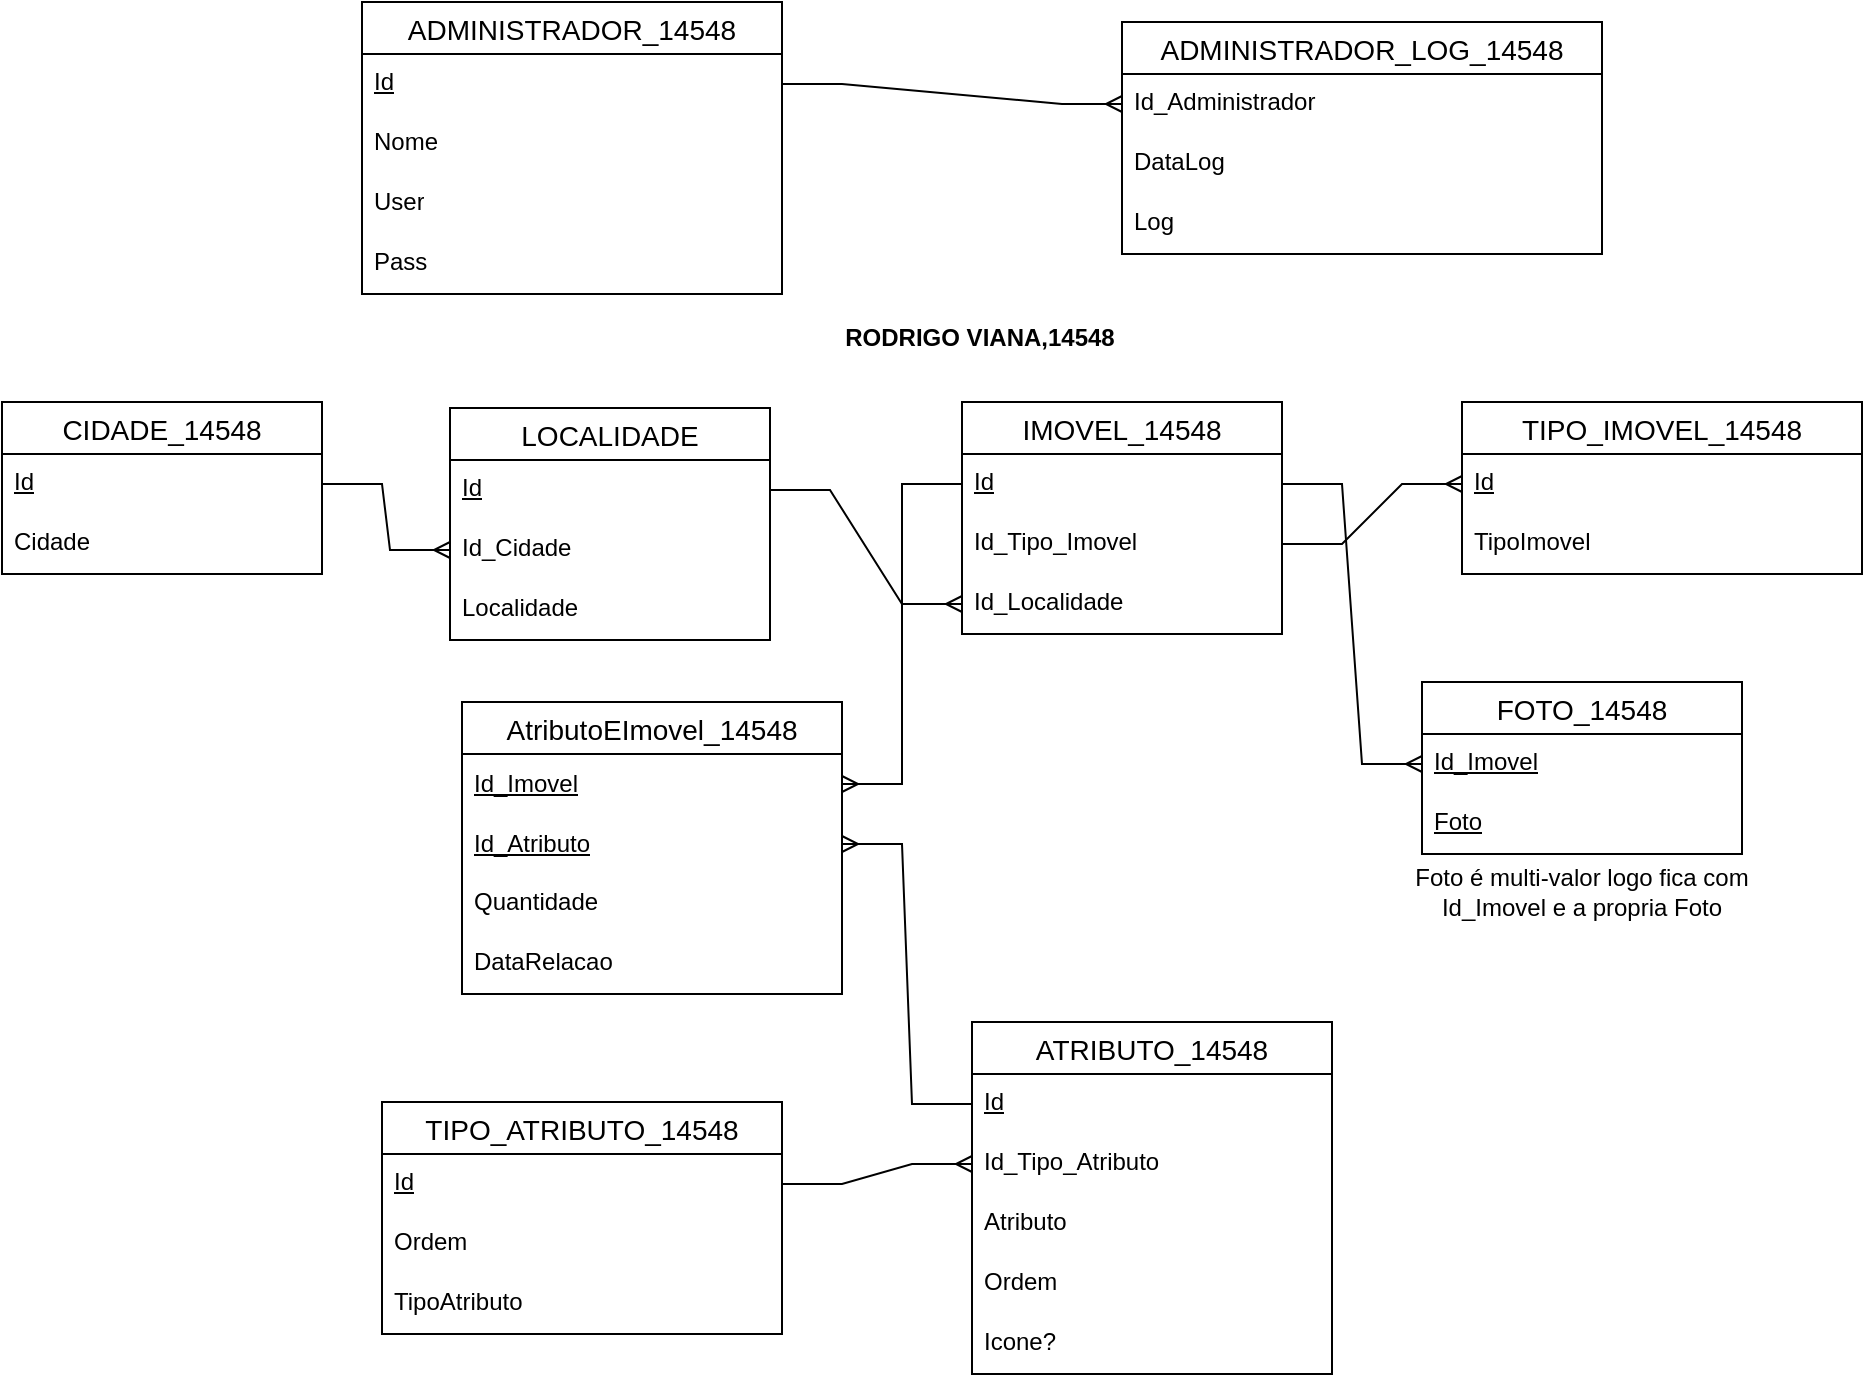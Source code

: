 <mxfile version="24.8.2">
  <diagram name="Página-1" id="7IW_tCpL7wvStLJFSC3Q">
    <mxGraphModel dx="1194" dy="698" grid="1" gridSize="10" guides="1" tooltips="1" connect="1" arrows="1" fold="1" page="1" pageScale="1" pageWidth="827" pageHeight="1169" math="0" shadow="0">
      <root>
        <mxCell id="0" />
        <mxCell id="1" parent="0" />
        <mxCell id="s3CSfUdLFzx7KJfcQNY6-1" value="LOCALIDADE" style="swimlane;fontStyle=0;childLayout=stackLayout;horizontal=1;startSize=26;horizontalStack=0;resizeParent=1;resizeParentMax=0;resizeLast=0;collapsible=1;marginBottom=0;align=center;fontSize=14;" parent="1" vertex="1">
          <mxGeometry x="504" y="223" width="160" height="116" as="geometry" />
        </mxCell>
        <mxCell id="s3CSfUdLFzx7KJfcQNY6-2" value="Id" style="text;strokeColor=none;fillColor=none;spacingLeft=4;spacingRight=4;overflow=hidden;rotatable=0;points=[[0,0.5],[1,0.5]];portConstraint=eastwest;fontSize=12;whiteSpace=wrap;html=1;fontStyle=4" parent="s3CSfUdLFzx7KJfcQNY6-1" vertex="1">
          <mxGeometry y="26" width="160" height="30" as="geometry" />
        </mxCell>
        <mxCell id="s3CSfUdLFzx7KJfcQNY6-3" value="Id_Cidade" style="text;strokeColor=none;fillColor=none;spacingLeft=4;spacingRight=4;overflow=hidden;rotatable=0;points=[[0,0.5],[1,0.5]];portConstraint=eastwest;fontSize=12;whiteSpace=wrap;html=1;" parent="s3CSfUdLFzx7KJfcQNY6-1" vertex="1">
          <mxGeometry y="56" width="160" height="30" as="geometry" />
        </mxCell>
        <mxCell id="s3CSfUdLFzx7KJfcQNY6-4" value="Localidade" style="text;strokeColor=none;fillColor=none;spacingLeft=4;spacingRight=4;overflow=hidden;rotatable=0;points=[[0,0.5],[1,0.5]];portConstraint=eastwest;fontSize=12;whiteSpace=wrap;html=1;" parent="s3CSfUdLFzx7KJfcQNY6-1" vertex="1">
          <mxGeometry y="86" width="160" height="30" as="geometry" />
        </mxCell>
        <mxCell id="s3CSfUdLFzx7KJfcQNY6-5" value="IMOVEL_14548" style="swimlane;fontStyle=0;childLayout=stackLayout;horizontal=1;startSize=26;horizontalStack=0;resizeParent=1;resizeParentMax=0;resizeLast=0;collapsible=1;marginBottom=0;align=center;fontSize=14;" parent="1" vertex="1">
          <mxGeometry x="760" y="220" width="160" height="116" as="geometry" />
        </mxCell>
        <mxCell id="s3CSfUdLFzx7KJfcQNY6-6" value="Id" style="text;strokeColor=none;fillColor=none;spacingLeft=4;spacingRight=4;overflow=hidden;rotatable=0;points=[[0,0.5],[1,0.5]];portConstraint=eastwest;fontSize=12;whiteSpace=wrap;html=1;fontStyle=4" parent="s3CSfUdLFzx7KJfcQNY6-5" vertex="1">
          <mxGeometry y="26" width="160" height="30" as="geometry" />
        </mxCell>
        <mxCell id="s3CSfUdLFzx7KJfcQNY6-7" value="Id_Tipo_Imovel" style="text;strokeColor=none;fillColor=none;spacingLeft=4;spacingRight=4;overflow=hidden;rotatable=0;points=[[0,0.5],[1,0.5]];portConstraint=eastwest;fontSize=12;whiteSpace=wrap;html=1;" parent="s3CSfUdLFzx7KJfcQNY6-5" vertex="1">
          <mxGeometry y="56" width="160" height="30" as="geometry" />
        </mxCell>
        <mxCell id="s3CSfUdLFzx7KJfcQNY6-8" value="Id_Localidade" style="text;strokeColor=none;fillColor=none;spacingLeft=4;spacingRight=4;overflow=hidden;rotatable=0;points=[[0,0.5],[1,0.5]];portConstraint=eastwest;fontSize=12;whiteSpace=wrap;html=1;" parent="s3CSfUdLFzx7KJfcQNY6-5" vertex="1">
          <mxGeometry y="86" width="160" height="30" as="geometry" />
        </mxCell>
        <mxCell id="s3CSfUdLFzx7KJfcQNY6-9" value="CIDADE_14548" style="swimlane;fontStyle=0;childLayout=stackLayout;horizontal=1;startSize=26;horizontalStack=0;resizeParent=1;resizeParentMax=0;resizeLast=0;collapsible=1;marginBottom=0;align=center;fontSize=14;" parent="1" vertex="1">
          <mxGeometry x="280" y="220" width="160" height="86" as="geometry" />
        </mxCell>
        <mxCell id="s3CSfUdLFzx7KJfcQNY6-10" value="Id" style="text;strokeColor=none;fillColor=none;spacingLeft=4;spacingRight=4;overflow=hidden;rotatable=0;points=[[0,0.5],[1,0.5]];portConstraint=eastwest;fontSize=12;whiteSpace=wrap;html=1;fontStyle=4" parent="s3CSfUdLFzx7KJfcQNY6-9" vertex="1">
          <mxGeometry y="26" width="160" height="30" as="geometry" />
        </mxCell>
        <mxCell id="s3CSfUdLFzx7KJfcQNY6-11" value="Cidade" style="text;strokeColor=none;fillColor=none;spacingLeft=4;spacingRight=4;overflow=hidden;rotatable=0;points=[[0,0.5],[1,0.5]];portConstraint=eastwest;fontSize=12;whiteSpace=wrap;html=1;" parent="s3CSfUdLFzx7KJfcQNY6-9" vertex="1">
          <mxGeometry y="56" width="160" height="30" as="geometry" />
        </mxCell>
        <mxCell id="s3CSfUdLFzx7KJfcQNY6-13" value="ADMINISTRADOR_14548" style="swimlane;fontStyle=0;childLayout=stackLayout;horizontal=1;startSize=26;horizontalStack=0;resizeParent=1;resizeParentMax=0;resizeLast=0;collapsible=1;marginBottom=0;align=center;fontSize=14;" parent="1" vertex="1">
          <mxGeometry x="460" y="20" width="210" height="146" as="geometry" />
        </mxCell>
        <mxCell id="s3CSfUdLFzx7KJfcQNY6-15" value="Id" style="text;strokeColor=none;fillColor=none;spacingLeft=4;spacingRight=4;overflow=hidden;rotatable=0;points=[[0,0.5],[1,0.5]];portConstraint=eastwest;fontSize=12;whiteSpace=wrap;html=1;fontStyle=4" parent="s3CSfUdLFzx7KJfcQNY6-13" vertex="1">
          <mxGeometry y="26" width="210" height="30" as="geometry" />
        </mxCell>
        <mxCell id="s3CSfUdLFzx7KJfcQNY6-16" value="Nome" style="text;strokeColor=none;fillColor=none;spacingLeft=4;spacingRight=4;overflow=hidden;rotatable=0;points=[[0,0.5],[1,0.5]];portConstraint=eastwest;fontSize=12;whiteSpace=wrap;html=1;" parent="s3CSfUdLFzx7KJfcQNY6-13" vertex="1">
          <mxGeometry y="56" width="210" height="30" as="geometry" />
        </mxCell>
        <mxCell id="s3CSfUdLFzx7KJfcQNY6-50" value="User" style="text;strokeColor=none;fillColor=none;spacingLeft=4;spacingRight=4;overflow=hidden;rotatable=0;points=[[0,0.5],[1,0.5]];portConstraint=eastwest;fontSize=12;whiteSpace=wrap;html=1;" parent="s3CSfUdLFzx7KJfcQNY6-13" vertex="1">
          <mxGeometry y="86" width="210" height="30" as="geometry" />
        </mxCell>
        <mxCell id="s3CSfUdLFzx7KJfcQNY6-51" value="Pass" style="text;strokeColor=none;fillColor=none;spacingLeft=4;spacingRight=4;overflow=hidden;rotatable=0;points=[[0,0.5],[1,0.5]];portConstraint=eastwest;fontSize=12;whiteSpace=wrap;html=1;" parent="s3CSfUdLFzx7KJfcQNY6-13" vertex="1">
          <mxGeometry y="116" width="210" height="30" as="geometry" />
        </mxCell>
        <mxCell id="s3CSfUdLFzx7KJfcQNY6-17" value="ADMINISTRADOR_LOG_14548" style="swimlane;fontStyle=0;childLayout=stackLayout;horizontal=1;startSize=26;horizontalStack=0;resizeParent=1;resizeParentMax=0;resizeLast=0;collapsible=1;marginBottom=0;align=center;fontSize=14;" parent="1" vertex="1">
          <mxGeometry x="840" y="30" width="240" height="116" as="geometry" />
        </mxCell>
        <mxCell id="s3CSfUdLFzx7KJfcQNY6-18" value="Id_Administrador" style="text;strokeColor=none;fillColor=none;spacingLeft=4;spacingRight=4;overflow=hidden;rotatable=0;points=[[0,0.5],[1,0.5]];portConstraint=eastwest;fontSize=12;whiteSpace=wrap;html=1;fontStyle=0" parent="s3CSfUdLFzx7KJfcQNY6-17" vertex="1">
          <mxGeometry y="26" width="240" height="30" as="geometry" />
        </mxCell>
        <mxCell id="s3CSfUdLFzx7KJfcQNY6-19" value="DataLog" style="text;strokeColor=none;fillColor=none;spacingLeft=4;spacingRight=4;overflow=hidden;rotatable=0;points=[[0,0.5],[1,0.5]];portConstraint=eastwest;fontSize=12;whiteSpace=wrap;html=1;" parent="s3CSfUdLFzx7KJfcQNY6-17" vertex="1">
          <mxGeometry y="56" width="240" height="30" as="geometry" />
        </mxCell>
        <mxCell id="s3CSfUdLFzx7KJfcQNY6-20" value="Log" style="text;strokeColor=none;fillColor=none;spacingLeft=4;spacingRight=4;overflow=hidden;rotatable=0;points=[[0,0.5],[1,0.5]];portConstraint=eastwest;fontSize=12;whiteSpace=wrap;html=1;" parent="s3CSfUdLFzx7KJfcQNY6-17" vertex="1">
          <mxGeometry y="86" width="240" height="30" as="geometry" />
        </mxCell>
        <mxCell id="s3CSfUdLFzx7KJfcQNY6-21" value="ATRIBUTO_14548" style="swimlane;fontStyle=0;childLayout=stackLayout;horizontal=1;startSize=26;horizontalStack=0;resizeParent=1;resizeParentMax=0;resizeLast=0;collapsible=1;marginBottom=0;align=center;fontSize=14;" parent="1" vertex="1">
          <mxGeometry x="765" y="530" width="180" height="176" as="geometry" />
        </mxCell>
        <mxCell id="s3CSfUdLFzx7KJfcQNY6-22" value="Id" style="text;strokeColor=none;fillColor=none;spacingLeft=4;spacingRight=4;overflow=hidden;rotatable=0;points=[[0,0.5],[1,0.5]];portConstraint=eastwest;fontSize=12;whiteSpace=wrap;html=1;fontStyle=4" parent="s3CSfUdLFzx7KJfcQNY6-21" vertex="1">
          <mxGeometry y="26" width="180" height="30" as="geometry" />
        </mxCell>
        <mxCell id="s3CSfUdLFzx7KJfcQNY6-53" value="Id_Tipo_Atributo" style="text;strokeColor=none;fillColor=none;spacingLeft=4;spacingRight=4;overflow=hidden;rotatable=0;points=[[0,0.5],[1,0.5]];portConstraint=eastwest;fontSize=12;whiteSpace=wrap;html=1;" parent="s3CSfUdLFzx7KJfcQNY6-21" vertex="1">
          <mxGeometry y="56" width="180" height="30" as="geometry" />
        </mxCell>
        <mxCell id="s3CSfUdLFzx7KJfcQNY6-23" value="Atributo" style="text;strokeColor=none;fillColor=none;spacingLeft=4;spacingRight=4;overflow=hidden;rotatable=0;points=[[0,0.5],[1,0.5]];portConstraint=eastwest;fontSize=12;whiteSpace=wrap;html=1;" parent="s3CSfUdLFzx7KJfcQNY6-21" vertex="1">
          <mxGeometry y="86" width="180" height="30" as="geometry" />
        </mxCell>
        <mxCell id="s3CSfUdLFzx7KJfcQNY6-24" value="Ordem" style="text;strokeColor=none;fillColor=none;spacingLeft=4;spacingRight=4;overflow=hidden;rotatable=0;points=[[0,0.5],[1,0.5]];portConstraint=eastwest;fontSize=12;whiteSpace=wrap;html=1;" parent="s3CSfUdLFzx7KJfcQNY6-21" vertex="1">
          <mxGeometry y="116" width="180" height="30" as="geometry" />
        </mxCell>
        <mxCell id="s3CSfUdLFzx7KJfcQNY6-52" value="Icone?" style="text;strokeColor=none;fillColor=none;spacingLeft=4;spacingRight=4;overflow=hidden;rotatable=0;points=[[0,0.5],[1,0.5]];portConstraint=eastwest;fontSize=12;whiteSpace=wrap;html=1;" parent="s3CSfUdLFzx7KJfcQNY6-21" vertex="1">
          <mxGeometry y="146" width="180" height="30" as="geometry" />
        </mxCell>
        <mxCell id="s3CSfUdLFzx7KJfcQNY6-29" value="TIPO_IMOVEL_14548" style="swimlane;fontStyle=0;childLayout=stackLayout;horizontal=1;startSize=26;horizontalStack=0;resizeParent=1;resizeParentMax=0;resizeLast=0;collapsible=1;marginBottom=0;align=center;fontSize=14;" parent="1" vertex="1">
          <mxGeometry x="1010" y="220" width="200" height="86" as="geometry" />
        </mxCell>
        <mxCell id="s3CSfUdLFzx7KJfcQNY6-30" value="Id" style="text;strokeColor=none;fillColor=none;spacingLeft=4;spacingRight=4;overflow=hidden;rotatable=0;points=[[0,0.5],[1,0.5]];portConstraint=eastwest;fontSize=12;whiteSpace=wrap;html=1;fontStyle=4" parent="s3CSfUdLFzx7KJfcQNY6-29" vertex="1">
          <mxGeometry y="26" width="200" height="30" as="geometry" />
        </mxCell>
        <mxCell id="s3CSfUdLFzx7KJfcQNY6-31" value="TipoImovel" style="text;strokeColor=none;fillColor=none;spacingLeft=4;spacingRight=4;overflow=hidden;rotatable=0;points=[[0,0.5],[1,0.5]];portConstraint=eastwest;fontSize=12;whiteSpace=wrap;html=1;" parent="s3CSfUdLFzx7KJfcQNY6-29" vertex="1">
          <mxGeometry y="56" width="200" height="30" as="geometry" />
        </mxCell>
        <mxCell id="s3CSfUdLFzx7KJfcQNY6-33" value="TIPO_ATRIBUTO_14548" style="swimlane;fontStyle=0;childLayout=stackLayout;horizontal=1;startSize=26;horizontalStack=0;resizeParent=1;resizeParentMax=0;resizeLast=0;collapsible=1;marginBottom=0;align=center;fontSize=14;" parent="1" vertex="1">
          <mxGeometry x="470" y="570" width="200" height="116" as="geometry" />
        </mxCell>
        <mxCell id="s3CSfUdLFzx7KJfcQNY6-34" value="Id" style="text;strokeColor=none;fillColor=none;spacingLeft=4;spacingRight=4;overflow=hidden;rotatable=0;points=[[0,0.5],[1,0.5]];portConstraint=eastwest;fontSize=12;whiteSpace=wrap;html=1;fontStyle=4" parent="s3CSfUdLFzx7KJfcQNY6-33" vertex="1">
          <mxGeometry y="26" width="200" height="30" as="geometry" />
        </mxCell>
        <mxCell id="s3CSfUdLFzx7KJfcQNY6-35" value="Ordem" style="text;strokeColor=none;fillColor=none;spacingLeft=4;spacingRight=4;overflow=hidden;rotatable=0;points=[[0,0.5],[1,0.5]];portConstraint=eastwest;fontSize=12;whiteSpace=wrap;html=1;" parent="s3CSfUdLFzx7KJfcQNY6-33" vertex="1">
          <mxGeometry y="56" width="200" height="30" as="geometry" />
        </mxCell>
        <mxCell id="s3CSfUdLFzx7KJfcQNY6-36" value="TipoAtributo" style="text;strokeColor=none;fillColor=none;spacingLeft=4;spacingRight=4;overflow=hidden;rotatable=0;points=[[0,0.5],[1,0.5]];portConstraint=eastwest;fontSize=12;whiteSpace=wrap;html=1;" parent="s3CSfUdLFzx7KJfcQNY6-33" vertex="1">
          <mxGeometry y="86" width="200" height="30" as="geometry" />
        </mxCell>
        <mxCell id="s3CSfUdLFzx7KJfcQNY6-37" value="AtributoEImovel_14548" style="swimlane;fontStyle=0;childLayout=stackLayout;horizontal=1;startSize=26;horizontalStack=0;resizeParent=1;resizeParentMax=0;resizeLast=0;collapsible=1;marginBottom=0;align=center;fontSize=14;" parent="1" vertex="1">
          <mxGeometry x="510" y="370" width="190" height="146" as="geometry" />
        </mxCell>
        <mxCell id="s3CSfUdLFzx7KJfcQNY6-38" value="Id_Imovel" style="text;strokeColor=none;fillColor=none;spacingLeft=4;spacingRight=4;overflow=hidden;rotatable=0;points=[[0,0.5],[1,0.5]];portConstraint=eastwest;fontSize=12;whiteSpace=wrap;html=1;verticalAlign=middle;fontStyle=4" parent="s3CSfUdLFzx7KJfcQNY6-37" vertex="1">
          <mxGeometry y="26" width="190" height="30" as="geometry" />
        </mxCell>
        <mxCell id="s3CSfUdLFzx7KJfcQNY6-39" value="Id_Atributo" style="text;strokeColor=none;fillColor=none;spacingLeft=4;spacingRight=4;overflow=hidden;rotatable=0;points=[[0,0.5],[1,0.5]];portConstraint=eastwest;fontSize=12;whiteSpace=wrap;html=1;verticalAlign=middle;fontStyle=4" parent="s3CSfUdLFzx7KJfcQNY6-37" vertex="1">
          <mxGeometry y="56" width="190" height="30" as="geometry" />
        </mxCell>
        <mxCell id="s3CSfUdLFzx7KJfcQNY6-40" value="Quantidade" style="text;strokeColor=none;fillColor=none;spacingLeft=4;spacingRight=4;overflow=hidden;rotatable=0;points=[[0,0.5],[1,0.5]];portConstraint=eastwest;fontSize=12;whiteSpace=wrap;html=1;" parent="s3CSfUdLFzx7KJfcQNY6-37" vertex="1">
          <mxGeometry y="86" width="190" height="30" as="geometry" />
        </mxCell>
        <mxCell id="s3CSfUdLFzx7KJfcQNY6-41" value="DataRelacao" style="text;strokeColor=none;fillColor=none;spacingLeft=4;spacingRight=4;overflow=hidden;rotatable=0;points=[[0,0.5],[1,0.5]];portConstraint=eastwest;fontSize=12;whiteSpace=wrap;html=1;" parent="s3CSfUdLFzx7KJfcQNY6-37" vertex="1">
          <mxGeometry y="116" width="190" height="30" as="geometry" />
        </mxCell>
        <mxCell id="s3CSfUdLFzx7KJfcQNY6-42" value="FOTO_14548" style="swimlane;fontStyle=0;childLayout=stackLayout;horizontal=1;startSize=26;horizontalStack=0;resizeParent=1;resizeParentMax=0;resizeLast=0;collapsible=1;marginBottom=0;align=center;fontSize=14;" parent="1" vertex="1">
          <mxGeometry x="990" y="360" width="160" height="86" as="geometry" />
        </mxCell>
        <mxCell id="s3CSfUdLFzx7KJfcQNY6-43" value="Id_Imovel" style="text;strokeColor=none;fillColor=none;spacingLeft=4;spacingRight=4;overflow=hidden;rotatable=0;points=[[0,0.5],[1,0.5]];portConstraint=eastwest;fontSize=12;whiteSpace=wrap;html=1;fontStyle=4" parent="s3CSfUdLFzx7KJfcQNY6-42" vertex="1">
          <mxGeometry y="26" width="160" height="30" as="geometry" />
        </mxCell>
        <mxCell id="s3CSfUdLFzx7KJfcQNY6-45" value="Foto" style="text;strokeColor=none;fillColor=none;spacingLeft=4;spacingRight=4;overflow=hidden;rotatable=0;points=[[0,0.5],[1,0.5]];portConstraint=eastwest;fontSize=12;whiteSpace=wrap;html=1;fontStyle=4" parent="s3CSfUdLFzx7KJfcQNY6-42" vertex="1">
          <mxGeometry y="56" width="160" height="30" as="geometry" />
        </mxCell>
        <mxCell id="s3CSfUdLFzx7KJfcQNY6-54" value="" style="edgeStyle=entityRelationEdgeStyle;fontSize=12;html=1;endArrow=ERmany;rounded=0;exitX=1;exitY=0.5;exitDx=0;exitDy=0;entryX=0;entryY=0.5;entryDx=0;entryDy=0;" parent="1" source="s3CSfUdLFzx7KJfcQNY6-15" target="s3CSfUdLFzx7KJfcQNY6-18" edge="1">
          <mxGeometry width="100" height="100" relative="1" as="geometry">
            <mxPoint x="910" y="240" as="sourcePoint" />
            <mxPoint x="1010" y="140" as="targetPoint" />
          </mxGeometry>
        </mxCell>
        <mxCell id="s3CSfUdLFzx7KJfcQNY6-55" value="" style="edgeStyle=entityRelationEdgeStyle;fontSize=12;html=1;endArrow=ERmany;rounded=0;exitX=1;exitY=0.5;exitDx=0;exitDy=0;entryX=0;entryY=0.5;entryDx=0;entryDy=0;" parent="1" source="s3CSfUdLFzx7KJfcQNY6-10" target="s3CSfUdLFzx7KJfcQNY6-3" edge="1">
          <mxGeometry width="100" height="100" relative="1" as="geometry">
            <mxPoint x="424" y="74" as="sourcePoint" />
            <mxPoint x="594" y="84" as="targetPoint" />
          </mxGeometry>
        </mxCell>
        <mxCell id="s3CSfUdLFzx7KJfcQNY6-56" value="" style="edgeStyle=entityRelationEdgeStyle;fontSize=12;html=1;endArrow=ERmany;rounded=0;exitX=1;exitY=0.5;exitDx=0;exitDy=0;entryX=0;entryY=0.5;entryDx=0;entryDy=0;" parent="1" source="s3CSfUdLFzx7KJfcQNY6-2" target="s3CSfUdLFzx7KJfcQNY6-8" edge="1">
          <mxGeometry width="100" height="100" relative="1" as="geometry">
            <mxPoint x="560" y="245" as="sourcePoint" />
            <mxPoint x="740" y="281" as="targetPoint" />
          </mxGeometry>
        </mxCell>
        <mxCell id="s3CSfUdLFzx7KJfcQNY6-57" value="" style="edgeStyle=entityRelationEdgeStyle;fontSize=12;html=1;endArrow=ERmany;rounded=0;exitX=1;exitY=0.5;exitDx=0;exitDy=0;entryX=0;entryY=0.5;entryDx=0;entryDy=0;" parent="1" source="s3CSfUdLFzx7KJfcQNY6-7" target="s3CSfUdLFzx7KJfcQNY6-30" edge="1">
          <mxGeometry width="100" height="100" relative="1" as="geometry">
            <mxPoint x="560" y="271" as="sourcePoint" />
            <mxPoint x="740" y="331" as="targetPoint" />
          </mxGeometry>
        </mxCell>
        <mxCell id="s3CSfUdLFzx7KJfcQNY6-58" value="" style="edgeStyle=entityRelationEdgeStyle;fontSize=12;html=1;endArrow=ERmany;rounded=0;exitX=1;exitY=0.5;exitDx=0;exitDy=0;entryX=0;entryY=0.5;entryDx=0;entryDy=0;" parent="1" source="s3CSfUdLFzx7KJfcQNY6-6" target="s3CSfUdLFzx7KJfcQNY6-43" edge="1">
          <mxGeometry width="100" height="100" relative="1" as="geometry">
            <mxPoint x="900" y="301" as="sourcePoint" />
            <mxPoint x="1060" y="271" as="targetPoint" />
          </mxGeometry>
        </mxCell>
        <mxCell id="s3CSfUdLFzx7KJfcQNY6-59" value="" style="edgeStyle=entityRelationEdgeStyle;fontSize=12;html=1;endArrow=ERmany;rounded=0;exitX=0;exitY=0.5;exitDx=0;exitDy=0;entryX=1;entryY=0.5;entryDx=0;entryDy=0;" parent="1" source="s3CSfUdLFzx7KJfcQNY6-6" target="s3CSfUdLFzx7KJfcQNY6-38" edge="1">
          <mxGeometry width="100" height="100" relative="1" as="geometry">
            <mxPoint x="900" y="271" as="sourcePoint" />
            <mxPoint x="1080" y="511" as="targetPoint" />
          </mxGeometry>
        </mxCell>
        <mxCell id="s3CSfUdLFzx7KJfcQNY6-60" value="" style="edgeStyle=entityRelationEdgeStyle;fontSize=12;html=1;endArrow=ERmany;rounded=0;exitX=0;exitY=0.5;exitDx=0;exitDy=0;entryX=1;entryY=0.5;entryDx=0;entryDy=0;" parent="1" source="s3CSfUdLFzx7KJfcQNY6-22" target="s3CSfUdLFzx7KJfcQNY6-39" edge="1">
          <mxGeometry width="100" height="100" relative="1" as="geometry">
            <mxPoint x="970" y="560" as="sourcePoint" />
            <mxPoint x="990" y="800" as="targetPoint" />
          </mxGeometry>
        </mxCell>
        <mxCell id="s3CSfUdLFzx7KJfcQNY6-61" value="" style="edgeStyle=entityRelationEdgeStyle;fontSize=12;html=1;endArrow=ERmany;rounded=0;exitX=1;exitY=0.5;exitDx=0;exitDy=0;entryX=0;entryY=0.5;entryDx=0;entryDy=0;" parent="1" source="s3CSfUdLFzx7KJfcQNY6-34" target="s3CSfUdLFzx7KJfcQNY6-53" edge="1">
          <mxGeometry width="100" height="100" relative="1" as="geometry">
            <mxPoint x="925" y="581" as="sourcePoint" />
            <mxPoint x="925" y="321" as="targetPoint" />
          </mxGeometry>
        </mxCell>
        <mxCell id="s3CSfUdLFzx7KJfcQNY6-62" value="&lt;b&gt;RODRIGO VIANA,14548&lt;/b&gt;" style="text;html=1;align=center;verticalAlign=middle;whiteSpace=wrap;rounded=0;" parent="1" vertex="1">
          <mxGeometry x="664" y="166" width="210" height="44" as="geometry" />
        </mxCell>
        <mxCell id="s3CSfUdLFzx7KJfcQNY6-63" value="Foto é multi-valor logo fica com Id_Imovel e a propria Foto" style="text;html=1;align=center;verticalAlign=middle;whiteSpace=wrap;rounded=0;" parent="1" vertex="1">
          <mxGeometry x="970" y="450" width="200" height="30" as="geometry" />
        </mxCell>
      </root>
    </mxGraphModel>
  </diagram>
</mxfile>
